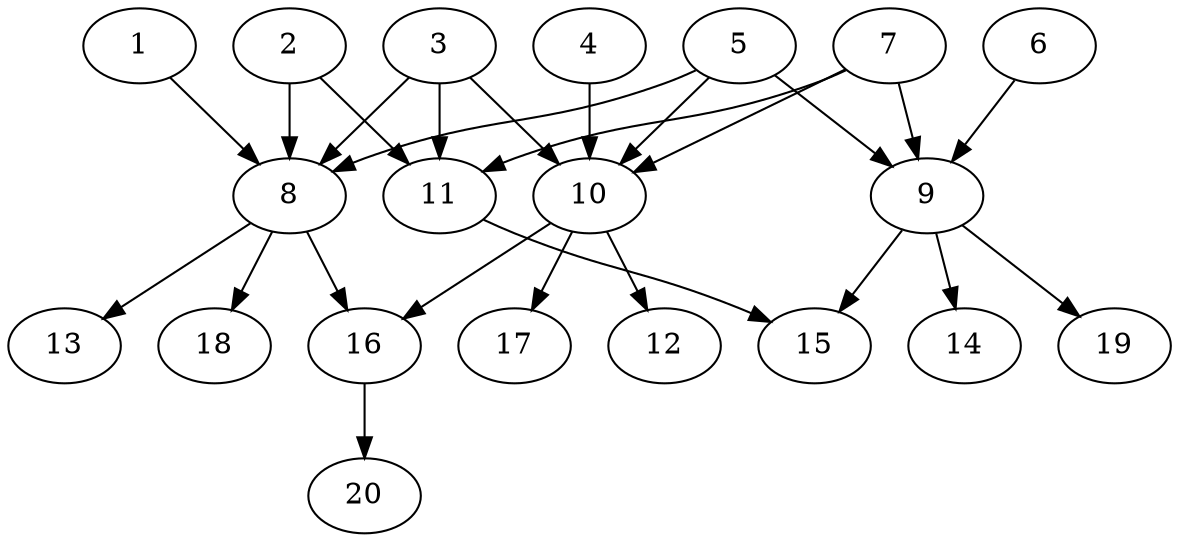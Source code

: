 // DAG automatically generated by daggen at Wed Jul 24 22:02:40 2019
// ./daggen --dot -n 20 --ccr 0.3 --fat 0.6 --regular 0.5 --density 0.5 --mindata 5242880 --maxdata 52428800 
digraph G {
  1 [size="154634240", alpha="0.01", expect_size="46390272"] 
  1 -> 8 [size ="46390272"]
  2 [size="70283947", alpha="0.02", expect_size="21085184"] 
  2 -> 8 [size ="21085184"]
  2 -> 11 [size ="21085184"]
  3 [size="88613547", alpha="0.14", expect_size="26584064"] 
  3 -> 8 [size ="26584064"]
  3 -> 10 [size ="26584064"]
  3 -> 11 [size ="26584064"]
  4 [size="48858453", alpha="0.10", expect_size="14657536"] 
  4 -> 10 [size ="14657536"]
  5 [size="93088427", alpha="0.18", expect_size="27926528"] 
  5 -> 8 [size ="27926528"]
  5 -> 9 [size ="27926528"]
  5 -> 10 [size ="27926528"]
  6 [size="94122667", alpha="0.13", expect_size="28236800"] 
  6 -> 9 [size ="28236800"]
  7 [size="163764907", alpha="0.17", expect_size="49129472"] 
  7 -> 9 [size ="49129472"]
  7 -> 10 [size ="49129472"]
  7 -> 11 [size ="49129472"]
  8 [size="80861867", alpha="0.20", expect_size="24258560"] 
  8 -> 13 [size ="24258560"]
  8 -> 16 [size ="24258560"]
  8 -> 18 [size ="24258560"]
  9 [size="58361173", alpha="0.13", expect_size="17508352"] 
  9 -> 14 [size ="17508352"]
  9 -> 15 [size ="17508352"]
  9 -> 19 [size ="17508352"]
  10 [size="165263360", alpha="0.13", expect_size="49579008"] 
  10 -> 12 [size ="49579008"]
  10 -> 16 [size ="49579008"]
  10 -> 17 [size ="49579008"]
  11 [size="105144320", alpha="0.11", expect_size="31543296"] 
  11 -> 15 [size ="31543296"]
  12 [size="114438827", alpha="0.12", expect_size="34331648"] 
  13 [size="129771520", alpha="0.17", expect_size="38931456"] 
  14 [size="79172267", alpha="0.14", expect_size="23751680"] 
  15 [size="161020587", alpha="0.06", expect_size="48306176"] 
  16 [size="148753067", alpha="0.04", expect_size="44625920"] 
  16 -> 20 [size ="44625920"]
  17 [size="94979413", alpha="0.13", expect_size="28493824"] 
  18 [size="70382933", alpha="0.19", expect_size="21114880"] 
  19 [size="68276907", alpha="0.16", expect_size="20483072"] 
  20 [size="173076480", alpha="0.17", expect_size="51922944"] 
}
